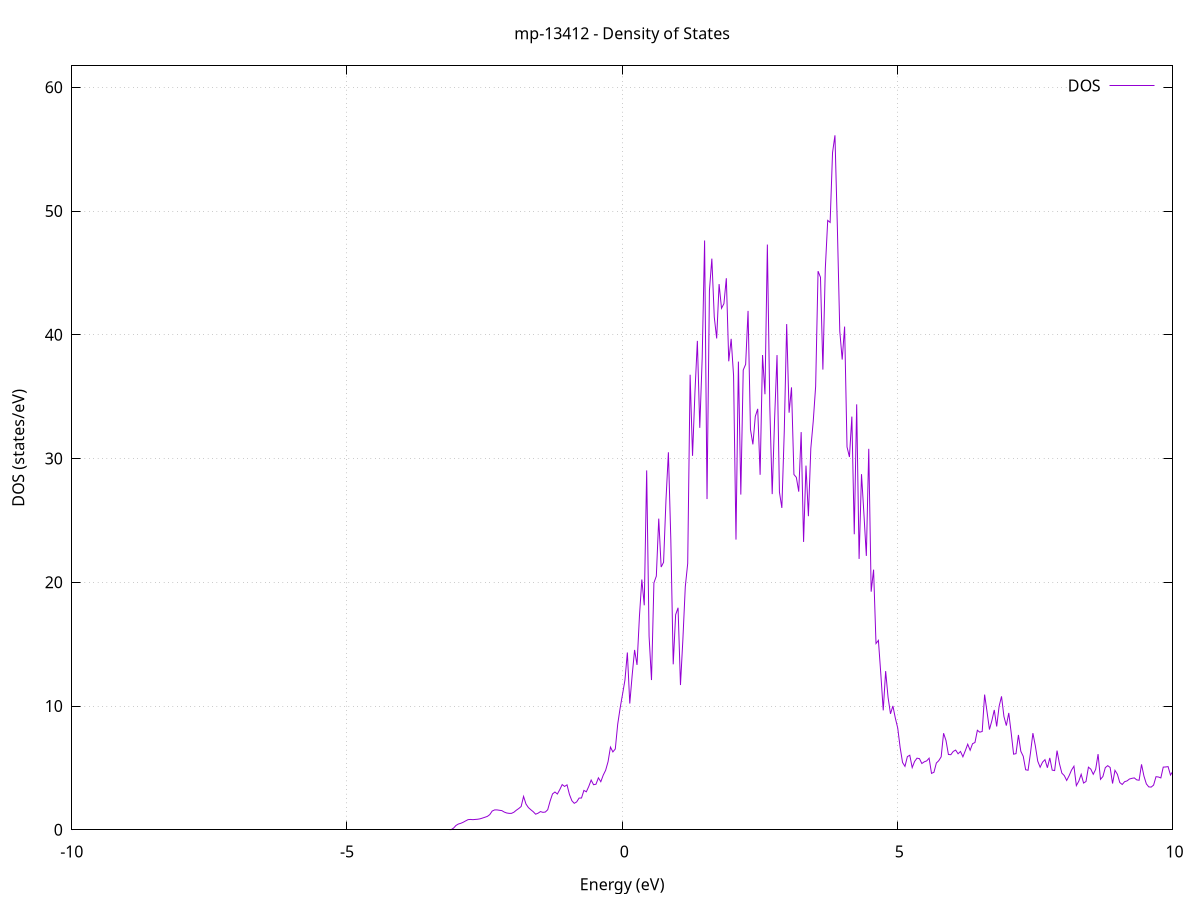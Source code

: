 set title 'mp-13412 - Density of States'
set xlabel 'Energy (eV)'
set ylabel 'DOS (states/eV)'
set grid
set xrange [-10:10]
set yrange [0:61.734]
set xzeroaxis lt -1
set terminal png size 800,600
set output 'mp-13412_dos_gnuplot.png'
plot '-' using 1:2 with lines title 'DOS'
-53.679000 0.000000
-53.635200 0.000000
-53.591300 0.000000
-53.547500 0.000000
-53.503600 0.000000
-53.459700 0.000000
-53.415900 0.000000
-53.372000 0.000000
-53.328200 0.000000
-53.284300 0.000000
-53.240400 0.000000
-53.196600 0.000000
-53.152700 0.000000
-53.108900 0.000000
-53.065000 0.000000
-53.021100 0.000000
-52.977300 0.000000
-52.933400 0.000000
-52.889500 0.000000
-52.845700 0.000000
-52.801800 0.000000
-52.758000 0.000000
-52.714100 0.000000
-52.670200 0.000000
-52.626400 0.000000
-52.582500 0.000000
-52.538700 0.000000
-52.494800 0.000000
-52.450900 0.000000
-52.407100 0.000000
-52.363200 0.000000
-52.319300 0.000000
-52.275500 0.000000
-52.231600 0.000000
-52.187800 0.000000
-52.143900 0.000000
-52.100000 0.000000
-52.056200 0.000000
-52.012300 0.000000
-51.968500 0.000000
-51.924600 0.000000
-51.880700 0.000000
-51.836900 0.000000
-51.793000 0.000000
-51.749200 0.000000
-51.705300 0.000000
-51.661400 0.000000
-51.617600 0.000000
-51.573700 0.000000
-51.529800 0.000000
-51.486000 0.000000
-51.442100 0.000000
-51.398300 0.000000
-51.354400 0.000000
-51.310500 0.000000
-51.266700 0.000000
-51.222800 0.000000
-51.179000 0.000000
-51.135100 0.000000
-51.091200 0.000000
-51.047400 0.000000
-51.003500 0.000000
-50.959700 0.000000
-50.915800 0.000000
-50.871900 0.000000
-50.828100 0.000000
-50.784200 0.000000
-50.740300 0.000000
-50.696500 0.000000
-50.652600 0.000000
-50.608800 0.000000
-50.564900 0.000000
-50.521000 0.000000
-50.477200 0.000000
-50.433300 0.000000
-50.389500 0.000000
-50.345600 0.000000
-50.301700 0.000000
-50.257900 0.000000
-50.214000 0.000000
-50.170200 0.000000
-50.126300 0.000000
-50.082400 0.000000
-50.038600 0.000000
-49.994700 0.000000
-49.950800 0.000000
-49.907000 0.000000
-49.863100 0.000000
-49.819300 0.000000
-49.775400 0.000000
-49.731500 0.000000
-49.687700 360.256700
-49.643800 38.669300
-49.600000 227.943800
-49.556100 0.000000
-49.512200 233.748100
-49.468400 255.954800
-49.424500 171.116700
-49.380600 59.095000
-49.336800 174.532400
-49.292900 63.234900
-49.249100 149.108700
-49.205200 105.898900
-49.161300 186.510000
-49.117500 36.918000
-49.073600 33.965200
-49.029800 128.717700
-48.985900 68.500900
-48.942000 0.000000
-48.898200 0.000000
-48.854300 0.000000
-48.810500 0.000000
-48.766600 0.000000
-48.722700 0.000000
-48.678900 0.000000
-48.635000 0.000000
-48.591100 0.000000
-48.547300 0.000000
-48.503400 0.000000
-48.459600 0.000000
-48.415700 0.000000
-48.371800 0.000000
-48.328000 0.000000
-48.284100 0.000000
-48.240300 0.000000
-48.196400 0.000000
-48.152500 0.000000
-48.108700 0.000000
-48.064800 0.000000
-48.021000 0.000000
-47.977100 0.000000
-47.933200 0.000000
-47.889400 0.000000
-47.845500 0.000000
-47.801600 0.000000
-47.757800 0.000000
-47.713900 0.000000
-47.670100 0.000000
-47.626200 0.000000
-47.582300 0.000000
-47.538500 0.000000
-47.494600 0.000000
-47.450800 0.000000
-47.406900 0.000000
-47.363000 0.000000
-47.319200 0.000000
-47.275300 0.000000
-47.231500 0.000000
-47.187600 0.000000
-47.143700 0.000000
-47.099900 0.000000
-47.056000 0.000000
-47.012100 0.000000
-46.968300 0.000000
-46.924400 0.000000
-46.880600 0.000000
-46.836700 0.000000
-46.792800 0.000000
-46.749000 0.000000
-46.705100 0.000000
-46.661300 0.000000
-46.617400 0.000000
-46.573500 0.000000
-46.529700 0.000000
-46.485800 0.000000
-46.441900 0.000000
-46.398100 0.000000
-46.354200 0.000000
-46.310400 0.000000
-46.266500 0.000000
-46.222600 0.000000
-46.178800 0.000000
-46.134900 0.000000
-46.091100 0.000000
-46.047200 0.000000
-46.003300 0.000000
-45.959500 0.000000
-45.915600 0.000000
-45.871800 0.000000
-45.827900 0.000000
-45.784000 0.000000
-45.740200 0.000000
-45.696300 0.000000
-45.652400 0.000000
-45.608600 0.000000
-45.564700 0.000000
-45.520900 0.000000
-45.477000 0.000000
-45.433100 0.000000
-45.389300 0.000000
-45.345400 0.000000
-45.301600 0.000000
-45.257700 0.000000
-45.213800 0.000000
-45.170000 0.000000
-45.126100 0.000000
-45.082300 0.000000
-45.038400 0.000000
-44.994500 0.000000
-44.950700 0.000000
-44.906800 0.000000
-44.862900 0.000000
-44.819100 0.000000
-44.775200 0.000000
-44.731400 0.000000
-44.687500 0.000000
-44.643600 0.000000
-44.599800 0.000000
-44.555900 0.000000
-44.512100 0.000000
-44.468200 0.000000
-44.424300 0.000000
-44.380500 0.000000
-44.336600 0.000000
-44.292800 0.000000
-44.248900 0.000000
-44.205000 0.000000
-44.161200 0.000000
-44.117300 0.000000
-44.073400 0.000000
-44.029600 0.000000
-43.985700 0.000000
-43.941900 0.000000
-43.898000 0.000000
-43.854100 0.000000
-43.810300 0.000000
-43.766400 0.000000
-43.722600 0.000000
-43.678700 0.000000
-43.634800 0.000000
-43.591000 0.000000
-43.547100 0.000000
-43.503200 0.000000
-43.459400 0.000000
-43.415500 0.000000
-43.371700 0.000000
-43.327800 0.000000
-43.283900 0.000000
-43.240100 0.000000
-43.196200 0.000000
-43.152400 0.000000
-43.108500 0.000000
-43.064600 0.000000
-43.020800 0.000000
-42.976900 0.000000
-42.933100 0.000000
-42.889200 0.000000
-42.845300 0.000000
-42.801500 0.000000
-42.757600 0.000000
-42.713700 0.000000
-42.669900 0.000000
-42.626000 0.000000
-42.582200 0.000000
-42.538300 0.000000
-42.494400 0.000000
-42.450600 0.000000
-42.406700 0.000000
-42.362900 0.000000
-42.319000 0.000000
-42.275100 0.000000
-42.231300 0.000000
-42.187400 0.000000
-42.143600 0.000000
-42.099700 0.000000
-42.055800 0.000000
-42.012000 0.000000
-41.968100 0.000000
-41.924200 0.000000
-41.880400 0.000000
-41.836500 0.000000
-41.792700 0.000000
-41.748800 0.000000
-41.704900 0.000000
-41.661100 0.000000
-41.617200 0.000000
-41.573400 0.000000
-41.529500 0.000000
-41.485600 0.000000
-41.441800 0.000000
-41.397900 0.000000
-41.354100 0.000000
-41.310200 0.000000
-41.266300 0.000000
-41.222500 0.000000
-41.178600 0.000000
-41.134700 0.000000
-41.090900 0.000000
-41.047000 0.000000
-41.003200 0.000000
-40.959300 0.000000
-40.915400 0.000000
-40.871600 0.000000
-40.827700 0.000000
-40.783900 0.000000
-40.740000 0.000000
-40.696100 0.000000
-40.652300 0.000000
-40.608400 0.000000
-40.564500 0.000000
-40.520700 0.000000
-40.476800 0.000000
-40.433000 0.000000
-40.389100 0.000000
-40.345200 0.000000
-40.301400 0.000000
-40.257500 0.000000
-40.213700 0.000000
-40.169800 0.000000
-40.125900 0.000000
-40.082100 0.000000
-40.038200 0.000000
-39.994400 0.000000
-39.950500 0.000000
-39.906600 0.000000
-39.862800 0.000000
-39.818900 0.000000
-39.775000 0.000000
-39.731200 0.000000
-39.687300 0.000000
-39.643500 0.000000
-39.599600 0.000000
-39.555700 0.000000
-39.511900 0.000000
-39.468000 0.000000
-39.424200 0.000000
-39.380300 0.000000
-39.336400 0.000000
-39.292600 0.000000
-39.248700 0.000000
-39.204900 0.000000
-39.161000 0.000000
-39.117100 0.000000
-39.073300 0.000000
-39.029400 0.000000
-38.985500 0.000000
-38.941700 0.000000
-38.897800 0.000000
-38.854000 0.000000
-38.810100 0.000000
-38.766200 0.000000
-38.722400 0.000000
-38.678500 0.000000
-38.634700 0.000000
-38.590800 0.000000
-38.546900 0.000000
-38.503100 0.000000
-38.459200 0.000000
-38.415400 0.000000
-38.371500 0.000000
-38.327600 0.000000
-38.283800 0.000000
-38.239900 0.000000
-38.196000 0.000000
-38.152200 0.000000
-38.108300 0.000000
-38.064500 0.000000
-38.020600 0.000000
-37.976700 0.000000
-37.932900 0.000000
-37.889000 0.000000
-37.845200 0.000000
-37.801300 0.000000
-37.757400 0.000000
-37.713600 0.000000
-37.669700 0.000000
-37.625800 0.000000
-37.582000 0.000000
-37.538100 0.000000
-37.494300 0.000000
-37.450400 0.000000
-37.406500 0.000000
-37.362700 0.000000
-37.318800 0.000000
-37.275000 0.000000
-37.231100 0.000000
-37.187200 0.000000
-37.143400 0.000000
-37.099500 0.000000
-37.055700 0.000000
-37.011800 0.000000
-36.967900 0.000000
-36.924100 0.000000
-36.880200 0.000000
-36.836300 0.000000
-36.792500 0.000000
-36.748600 0.000000
-36.704800 0.000000
-36.660900 0.000000
-36.617000 0.000000
-36.573200 0.000000
-36.529300 0.000000
-36.485500 0.000000
-36.441600 0.000000
-36.397700 0.000000
-36.353900 0.000000
-36.310000 0.000000
-36.266200 0.000000
-36.222300 0.000000
-36.178400 0.000000
-36.134600 0.000000
-36.090700 0.000000
-36.046800 0.000000
-36.003000 0.000000
-35.959100 0.000000
-35.915300 0.000000
-35.871400 0.000000
-35.827500 0.000000
-35.783700 0.000000
-35.739800 0.000000
-35.696000 0.000000
-35.652100 0.000000
-35.608200 0.000000
-35.564400 0.000000
-35.520500 0.000000
-35.476700 0.000000
-35.432800 0.000000
-35.388900 0.000000
-35.345100 0.000000
-35.301200 0.000000
-35.257300 0.000000
-35.213500 0.000000
-35.169600 0.000000
-35.125800 0.000000
-35.081900 0.000000
-35.038000 0.000000
-34.994200 0.000000
-34.950300 0.000000
-34.906500 0.000000
-34.862600 0.000000
-34.818700 0.000000
-34.774900 0.000000
-34.731000 0.000000
-34.687100 0.000000
-34.643300 0.000000
-34.599400 0.000000
-34.555600 0.000000
-34.511700 0.000000
-34.467800 0.000000
-34.424000 0.000000
-34.380100 0.000000
-34.336300 0.000000
-34.292400 0.000000
-34.248500 0.000000
-34.204700 0.000000
-34.160800 0.000000
-34.117000 0.000000
-34.073100 0.000000
-34.029200 0.000000
-33.985400 0.000000
-33.941500 0.000000
-33.897600 0.000000
-33.853800 0.000000
-33.809900 0.000000
-33.766100 0.000000
-33.722200 0.000000
-33.678300 0.000000
-33.634500 0.000000
-33.590600 0.000000
-33.546800 0.000000
-33.502900 0.000000
-33.459000 0.000000
-33.415200 0.000000
-33.371300 0.000000
-33.327500 0.000000
-33.283600 0.000000
-33.239700 0.000000
-33.195900 0.000000
-33.152000 0.000000
-33.108100 0.000000
-33.064300 0.000000
-33.020400 0.000000
-32.976600 0.000000
-32.932700 0.000000
-32.888800 0.000000
-32.845000 0.000000
-32.801100 0.000000
-32.757300 0.000000
-32.713400 0.000000
-32.669500 0.000000
-32.625700 0.000000
-32.581800 0.000000
-32.538000 0.000000
-32.494100 0.000000
-32.450200 0.000000
-32.406400 0.000000
-32.362500 0.000000
-32.318600 0.000000
-32.274800 0.000000
-32.230900 0.000000
-32.187100 0.000000
-32.143200 0.000000
-32.099300 0.000000
-32.055500 0.000000
-32.011600 0.000000
-31.967800 0.000000
-31.923900 0.000000
-31.880000 0.000000
-31.836200 0.000000
-31.792300 0.000000
-31.748400 0.000000
-31.704600 0.000000
-31.660700 0.000000
-31.616900 0.000000
-31.573000 0.000000
-31.529100 0.000000
-31.485300 0.000000
-31.441400 0.000000
-31.397600 0.000000
-31.353700 0.000000
-31.309800 0.000000
-31.266000 0.000000
-31.222100 0.000000
-31.178300 0.000000
-31.134400 0.000000
-31.090500 0.000000
-31.046700 0.000000
-31.002800 0.000000
-30.958900 0.000000
-30.915100 0.000000
-30.871200 0.000000
-30.827400 0.000000
-30.783500 0.000000
-30.739600 0.000000
-30.695800 0.000000
-30.651900 0.000000
-30.608100 0.000000
-30.564200 0.000000
-30.520300 0.000000
-30.476500 0.000000
-30.432600 0.000000
-30.388800 0.000000
-30.344900 0.000000
-30.301000 0.000000
-30.257200 0.000000
-30.213300 0.000000
-30.169400 0.000000
-30.125600 0.000000
-30.081700 0.000000
-30.037900 0.000000
-29.994000 0.000000
-29.950100 0.000000
-29.906300 0.000000
-29.862400 0.000000
-29.818600 0.000000
-29.774700 0.000000
-29.730800 0.000000
-29.687000 0.000000
-29.643100 0.000000
-29.599200 0.000000
-29.555400 0.000000
-29.511500 0.000000
-29.467700 0.000000
-29.423800 0.000000
-29.379900 0.000000
-29.336100 0.000000
-29.292200 0.000000
-29.248400 0.000000
-29.204500 0.000000
-29.160600 0.000000
-29.116800 0.000000
-29.072900 0.000000
-29.029100 0.000000
-28.985200 0.000000
-28.941300 0.000000
-28.897500 0.000000
-28.853600 0.000000
-28.809700 0.000000
-28.765900 0.000000
-28.722000 0.000000
-28.678200 0.000000
-28.634300 0.000000
-28.590400 0.000000
-28.546600 0.000000
-28.502700 0.000000
-28.458900 0.000000
-28.415000 0.000000
-28.371100 0.000000
-28.327300 0.000000
-28.283400 0.000000
-28.239600 0.000000
-28.195700 0.000000
-28.151800 0.000000
-28.108000 0.000000
-28.064100 0.000000
-28.020200 0.000000
-27.976400 0.000000
-27.932500 0.000000
-27.888700 0.000000
-27.844800 0.000000
-27.800900 0.000000
-27.757100 0.000000
-27.713200 0.000000
-27.669400 0.000000
-27.625500 0.000000
-27.581600 0.000000
-27.537800 0.000000
-27.493900 0.000000
-27.450100 0.000000
-27.406200 0.000000
-27.362300 0.000000
-27.318500 0.000000
-27.274600 0.000000
-27.230700 0.000000
-27.186900 0.000000
-27.143000 0.000000
-27.099200 0.000000
-27.055300 0.000000
-27.011400 0.000000
-26.967600 0.000000
-26.923700 0.000000
-26.879900 0.000000
-26.836000 0.000000
-26.792100 0.000000
-26.748300 0.000000
-26.704400 0.000000
-26.660500 0.000000
-26.616700 0.000000
-26.572800 0.000000
-26.529000 0.000000
-26.485100 0.000000
-26.441200 0.000000
-26.397400 0.000000
-26.353500 0.000000
-26.309700 0.000000
-26.265800 0.000000
-26.221900 0.000000
-26.178100 0.000000
-26.134200 0.000000
-26.090400 0.000000
-26.046500 0.000000
-26.002600 0.000000
-25.958800 0.000000
-25.914900 0.000000
-25.871000 0.000000
-25.827200 0.000000
-25.783300 0.000000
-25.739500 0.000000
-25.695600 0.000000
-25.651700 0.000000
-25.607900 0.000000
-25.564000 0.000000
-25.520200 0.000000
-25.476300 0.000000
-25.432400 0.000000
-25.388600 0.000000
-25.344700 0.000000
-25.300900 0.000000
-25.257000 0.000000
-25.213100 0.000000
-25.169300 0.000000
-25.125400 0.000000
-25.081500 0.000000
-25.037700 0.000000
-24.993800 0.000000
-24.950000 0.000000
-24.906100 0.000000
-24.862200 0.000000
-24.818400 0.000000
-24.774500 0.000000
-24.730700 0.000000
-24.686800 0.000000
-24.642900 0.000000
-24.599100 0.000000
-24.555200 0.000000
-24.511400 0.000000
-24.467500 0.000000
-24.423600 0.000000
-24.379800 0.000000
-24.335900 0.000000
-24.292000 0.000000
-24.248200 0.000000
-24.204300 0.000000
-24.160500 0.000000
-24.116600 0.000000
-24.072700 0.000000
-24.028900 0.000000
-23.985000 0.000000
-23.941200 0.000000
-23.897300 0.000000
-23.853400 0.000000
-23.809600 0.000000
-23.765700 0.000000
-23.721800 0.000000
-23.678000 0.000000
-23.634100 0.000000
-23.590300 0.000000
-23.546400 0.000000
-23.502500 0.000000
-23.458700 0.000000
-23.414800 0.000000
-23.371000 0.000000
-23.327100 0.000000
-23.283200 0.000000
-23.239400 0.000000
-23.195500 0.000000
-23.151700 0.000000
-23.107800 0.000000
-23.063900 0.000000
-23.020100 0.000000
-22.976200 0.000000
-22.932300 0.000000
-22.888500 0.000000
-22.844600 0.000000
-22.800800 0.000000
-22.756900 0.000000
-22.713000 0.000000
-22.669200 0.000000
-22.625300 0.000000
-22.581500 0.000000
-22.537600 0.000000
-22.493700 0.000000
-22.449900 0.000000
-22.406000 0.000000
-22.362200 0.000000
-22.318300 0.000000
-22.274400 0.000000
-22.230600 0.000000
-22.186700 0.000000
-22.142800 0.000000
-22.099000 0.000000
-22.055100 0.000000
-22.011300 0.000000
-21.967400 0.000000
-21.923500 0.000000
-21.879700 0.000000
-21.835800 0.000000
-21.792000 0.000000
-21.748100 0.000000
-21.704200 0.000000
-21.660400 0.000000
-21.616500 0.000000
-21.572700 0.000000
-21.528800 0.000000
-21.484900 0.000000
-21.441100 0.000000
-21.397200 0.000000
-21.353300 0.000000
-21.309500 0.000000
-21.265600 0.000000
-21.221800 0.000000
-21.177900 0.000000
-21.134000 0.000000
-21.090200 0.000000
-21.046300 0.000000
-21.002500 0.000000
-20.958600 0.000000
-20.914700 0.000000
-20.870900 0.000000
-20.827000 0.000000
-20.783100 0.000000
-20.739300 0.000000
-20.695400 0.000000
-20.651600 0.000000
-20.607700 0.000000
-20.563800 0.000000
-20.520000 0.000000
-20.476100 0.000000
-20.432300 0.000000
-20.388400 0.000000
-20.344500 0.000000
-20.300700 0.000000
-20.256800 0.000000
-20.213000 0.000000
-20.169100 0.000000
-20.125200 0.000000
-20.081400 0.000000
-20.037500 0.000000
-19.993600 0.000000
-19.949800 0.000000
-19.905900 0.000000
-19.862100 0.000000
-19.818200 0.000000
-19.774300 0.000000
-19.730500 0.000000
-19.686600 0.000000
-19.642800 0.000000
-19.598900 0.000000
-19.555000 0.000000
-19.511200 0.000000
-19.467300 0.000000
-19.423500 0.000000
-19.379600 0.000000
-19.335700 0.000000
-19.291900 0.000000
-19.248000 0.000000
-19.204100 0.000000
-19.160300 0.000000
-19.116400 0.000000
-19.072600 0.000000
-19.028700 0.000000
-18.984800 0.000000
-18.941000 0.000000
-18.897100 0.000000
-18.853300 0.000000
-18.809400 0.000000
-18.765500 0.000000
-18.721700 0.000000
-18.677800 0.000000
-18.634000 0.000000
-18.590100 0.000000
-18.546200 0.000000
-18.502400 0.000000
-18.458500 0.000000
-18.414600 0.000000
-18.370800 0.000000
-18.326900 0.000000
-18.283100 0.000000
-18.239200 0.000000
-18.195300 0.000000
-18.151500 0.000000
-18.107600 0.000000
-18.063800 0.000000
-18.019900 0.000000
-17.976000 0.000000
-17.932200 0.000000
-17.888300 0.000000
-17.844400 0.000000
-17.800600 0.000000
-17.756700 0.000000
-17.712900 0.000000
-17.669000 0.000000
-17.625100 0.000000
-17.581300 0.000000
-17.537400 0.000000
-17.493600 0.000000
-17.449700 0.000000
-17.405800 0.000000
-17.362000 0.000000
-17.318100 0.000000
-17.274300 0.000000
-17.230400 0.000000
-17.186500 0.000000
-17.142700 0.000000
-17.098800 0.000000
-17.054900 0.000000
-17.011100 0.000000
-16.967200 0.000000
-16.923400 0.000000
-16.879500 0.000000
-16.835600 0.000000
-16.791800 0.000000
-16.747900 0.000000
-16.704100 0.000000
-16.660200 0.000000
-16.616300 0.000000
-16.572500 0.000000
-16.528600 0.000000
-16.484800 0.000000
-16.440900 0.000000
-16.397000 0.000000
-16.353200 0.000000
-16.309300 0.000000
-16.265400 0.000000
-16.221600 0.000000
-16.177700 0.000000
-16.133900 0.000000
-16.090000 0.000000
-16.046100 0.000000
-16.002300 0.000000
-15.958400 0.000000
-15.914600 0.000000
-15.870700 0.000000
-15.826800 0.000000
-15.783000 0.000000
-15.739100 0.000000
-15.695300 0.000000
-15.651400 0.000000
-15.607500 0.000000
-15.563700 0.000000
-15.519800 0.000000
-15.475900 0.000000
-15.432100 0.000000
-15.388200 0.000000
-15.344400 0.000000
-15.300500 0.000000
-15.256600 0.000000
-15.212800 0.000000
-15.168900 0.000000
-15.125100 0.000000
-15.081200 0.000000
-15.037300 0.000000
-14.993500 0.000000
-14.949600 0.000000
-14.905700 0.000000
-14.861900 0.000000
-14.818000 0.000000
-14.774200 0.000000
-14.730300 0.000000
-14.686400 0.000000
-14.642600 0.000000
-14.598700 0.000000
-14.554900 0.000000
-14.511000 0.000000
-14.467100 0.000000
-14.423300 0.000000
-14.379400 0.000000
-14.335600 0.000000
-14.291700 0.000000
-14.247800 0.000000
-14.204000 0.000000
-14.160100 0.000000
-14.116200 0.000000
-14.072400 0.000000
-14.028500 0.000000
-13.984700 0.000000
-13.940800 0.000000
-13.896900 0.000000
-13.853100 0.000000
-13.809200 0.000000
-13.765400 0.000000
-13.721500 0.000000
-13.677600 0.000000
-13.633800 0.000000
-13.589900 0.000000
-13.546100 0.000000
-13.502200 0.000000
-13.458300 0.000000
-13.414500 0.000000
-13.370600 0.000000
-13.326700 0.000000
-13.282900 0.000000
-13.239000 0.000000
-13.195200 0.000000
-13.151300 0.000000
-13.107400 0.000000
-13.063600 0.000000
-13.019700 0.000000
-12.975900 0.000000
-12.932000 0.000000
-12.888100 0.000000
-12.844300 0.000000
-12.800400 0.000000
-12.756600 0.000000
-12.712700 0.000000
-12.668800 0.000000
-12.625000 0.000000
-12.581100 0.000000
-12.537200 0.000000
-12.493400 0.000000
-12.449500 0.000000
-12.405700 0.000000
-12.361800 0.000000
-12.317900 0.000000
-12.274100 0.000000
-12.230200 0.000000
-12.186400 0.000000
-12.142500 0.000000
-12.098600 0.000000
-12.054800 0.000000
-12.010900 0.000000
-11.967000 0.000000
-11.923200 0.000000
-11.879300 0.000000
-11.835500 0.000000
-11.791600 0.000000
-11.747700 0.000000
-11.703900 0.000000
-11.660000 0.000000
-11.616200 0.000000
-11.572300 0.000000
-11.528400 0.000000
-11.484600 0.000000
-11.440700 0.000000
-11.396900 0.000000
-11.353000 0.000000
-11.309100 0.000000
-11.265300 0.000000
-11.221400 0.000000
-11.177500 0.000000
-11.133700 0.000000
-11.089800 0.000000
-11.046000 0.000000
-11.002100 0.000000
-10.958200 0.000000
-10.914400 0.000000
-10.870500 0.000000
-10.826700 0.000000
-10.782800 0.000000
-10.738900 0.000000
-10.695100 0.000000
-10.651200 0.000000
-10.607400 0.000000
-10.563500 0.000000
-10.519600 0.000000
-10.475800 0.000000
-10.431900 0.000000
-10.388000 0.000000
-10.344200 0.000000
-10.300300 0.000000
-10.256500 0.000000
-10.212600 0.000000
-10.168700 0.000000
-10.124900 0.000000
-10.081000 0.000000
-10.037200 0.000000
-9.993300 0.000000
-9.949400 0.000000
-9.905600 0.000000
-9.861700 0.000000
-9.817900 0.000000
-9.774000 0.000000
-9.730100 0.000000
-9.686300 0.000000
-9.642400 0.000000
-9.598500 0.000000
-9.554700 0.000000
-9.510800 0.000000
-9.467000 0.000000
-9.423100 0.000000
-9.379200 0.000000
-9.335400 0.000000
-9.291500 0.000000
-9.247700 0.000000
-9.203800 0.000000
-9.159900 0.000000
-9.116100 0.000000
-9.072200 0.000000
-9.028300 0.000000
-8.984500 0.000000
-8.940600 0.000000
-8.896800 0.000000
-8.852900 0.000000
-8.809000 0.000000
-8.765200 0.000000
-8.721300 0.000000
-8.677500 0.000000
-8.633600 0.000000
-8.589700 0.000000
-8.545900 0.000000
-8.502000 0.000000
-8.458200 0.000000
-8.414300 0.000000
-8.370400 0.000000
-8.326600 0.000000
-8.282700 0.000000
-8.238800 0.000000
-8.195000 0.000000
-8.151100 0.000000
-8.107300 0.000000
-8.063400 0.000000
-8.019500 0.000000
-7.975700 0.000000
-7.931800 0.000000
-7.888000 0.000000
-7.844100 0.000000
-7.800200 0.000000
-7.756400 0.000000
-7.712500 0.000000
-7.668700 0.000000
-7.624800 0.000000
-7.580900 0.000000
-7.537100 0.000000
-7.493200 0.000000
-7.449300 0.000000
-7.405500 0.000000
-7.361600 0.000000
-7.317800 0.000000
-7.273900 0.000000
-7.230000 0.000000
-7.186200 0.000000
-7.142300 0.000000
-7.098500 0.000000
-7.054600 0.000000
-7.010700 0.000000
-6.966900 0.000000
-6.923000 0.000000
-6.879100 0.000000
-6.835300 0.000000
-6.791400 0.000000
-6.747600 0.000000
-6.703700 0.000000
-6.659800 0.000000
-6.616000 0.000000
-6.572100 0.000000
-6.528300 0.000000
-6.484400 0.000000
-6.440500 0.000000
-6.396700 0.000000
-6.352800 0.000000
-6.309000 0.000000
-6.265100 0.000000
-6.221200 0.000000
-6.177400 0.000000
-6.133500 0.000000
-6.089600 0.000000
-6.045800 0.000000
-6.001900 0.000000
-5.958100 0.000000
-5.914200 0.000000
-5.870300 0.000000
-5.826500 0.000000
-5.782600 0.000000
-5.738800 0.000000
-5.694900 0.000000
-5.651000 0.000000
-5.607200 0.000000
-5.563300 0.000000
-5.519500 0.000000
-5.475600 0.000000
-5.431700 0.000000
-5.387900 0.000000
-5.344000 0.000000
-5.300100 0.000000
-5.256300 0.000000
-5.212400 0.000000
-5.168600 0.000000
-5.124700 0.000000
-5.080800 0.000000
-5.037000 0.000000
-4.993100 0.000000
-4.949300 0.000000
-4.905400 0.000000
-4.861500 0.000000
-4.817700 0.000000
-4.773800 0.000000
-4.730000 0.000000
-4.686100 0.000000
-4.642200 0.000000
-4.598400 0.000000
-4.554500 0.000000
-4.510600 0.000000
-4.466800 0.000000
-4.422900 0.000000
-4.379100 0.000000
-4.335200 0.000000
-4.291300 0.000000
-4.247500 0.000000
-4.203600 0.000000
-4.159800 0.000000
-4.115900 0.000000
-4.072000 0.000000
-4.028200 0.000000
-3.984300 0.000000
-3.940400 0.000000
-3.896600 0.000000
-3.852700 0.000000
-3.808900 0.000000
-3.765000 0.000000
-3.721100 0.000000
-3.677300 0.000000
-3.633400 0.000000
-3.589600 0.000000
-3.545700 0.000000
-3.501800 0.000000
-3.458000 0.000000
-3.414100 0.000000
-3.370300 0.000000
-3.326400 0.000000
-3.282500 0.000000
-3.238700 0.000000
-3.194800 0.000000
-3.150900 0.000000
-3.107100 0.011500
-3.063200 0.135500
-3.019400 0.349000
-2.975500 0.466100
-2.931600 0.522800
-2.887800 0.608700
-2.843900 0.716800
-2.800100 0.818700
-2.756200 0.835400
-2.712300 0.817600
-2.668500 0.836200
-2.624600 0.852300
-2.580800 0.886300
-2.536900 0.948000
-2.493000 1.012800
-2.449200 1.080900
-2.405300 1.224600
-2.361400 1.514100
-2.317600 1.603800
-2.273700 1.605900
-2.229900 1.576000
-2.186000 1.548000
-2.142100 1.431500
-2.098300 1.357300
-2.054400 1.327400
-2.010600 1.326600
-1.966700 1.418700
-1.922800 1.580200
-1.879000 1.716600
-1.835100 1.880300
-1.791300 2.696800
-1.747400 2.080000
-1.703500 1.794200
-1.659700 1.620200
-1.615800 1.461700
-1.571900 1.258900
-1.528100 1.339100
-1.484200 1.470900
-1.440400 1.409700
-1.396500 1.431700
-1.352600 1.618900
-1.308800 2.319300
-1.264900 2.897800
-1.221100 3.051200
-1.177200 2.888200
-1.133300 3.246500
-1.089500 3.652100
-1.045600 3.503300
-1.001700 3.630200
-0.957900 2.860900
-0.914000 2.352100
-0.870200 2.138300
-0.826300 2.253000
-0.782400 2.561500
-0.738600 2.568400
-0.694700 3.180800
-0.650900 3.068900
-0.607000 3.495600
-0.563100 4.016000
-0.519300 3.640300
-0.475400 3.681500
-0.431600 4.198300
-0.387700 3.885400
-0.343800 4.413000
-0.300000 4.808000
-0.256100 5.500900
-0.212200 6.682200
-0.168400 6.292000
-0.124500 6.528900
-0.080700 8.528700
-0.036800 9.829200
0.007100 10.948800
0.050900 12.098400
0.094800 14.325600
0.138600 10.201900
0.182500 12.501700
0.226400 14.535000
0.270200 13.323900
0.314100 17.239700
0.357900 20.226900
0.401800 18.138800
0.445700 29.041200
0.489500 15.644500
0.533400 12.099800
0.577300 19.953900
0.621100 20.498700
0.665000 25.147300
0.708800 21.232900
0.752700 21.614000
0.796600 26.666700
0.840400 30.508100
0.884300 23.469600
0.928100 13.370500
0.972000 17.382200
1.015900 17.941400
1.059700 11.698200
1.103600 15.379500
1.147400 19.637800
1.191300 21.526500
1.235200 36.773400
1.279000 30.217300
1.322900 35.359100
1.366800 39.511600
1.410600 32.483800
1.454500 38.131500
1.498300 47.624600
1.542200 26.728800
1.586100 43.588900
1.629900 46.157500
1.673800 41.441500
1.717600 39.705800
1.761500 44.100200
1.805400 42.142500
1.849200 42.515600
1.893100 44.573500
1.937000 37.858800
1.980800 39.673900
2.024700 36.700200
2.068500 23.448500
2.112400 37.836300
2.156300 27.086800
2.200100 37.153300
2.244000 37.613500
2.287800 41.931800
2.331700 32.355600
2.375600 31.145900
2.419400 33.403000
2.463300 34.016400
2.507100 28.685900
2.551000 38.366300
2.594900 35.197700
2.638700 47.293800
2.682600 34.264600
2.726500 27.124100
2.770300 33.214500
2.814200 38.363900
2.858000 27.288500
2.901900 26.010400
2.945800 32.192000
2.989600 40.869300
3.033500 33.704500
3.077300 35.753900
3.121200 28.713000
3.165100 28.477800
3.208900 27.324900
3.252800 32.137700
3.296600 23.260500
3.340500 29.430100
3.384400 25.344800
3.428200 30.820900
3.472100 33.004400
3.516000 35.836200
3.559800 45.144400
3.603700 44.649700
3.647500 37.189800
3.691400 45.343300
3.735300 49.245900
3.779100 49.083100
3.823000 54.722200
3.866800 56.121700
3.910700 48.648500
3.954600 40.292900
3.998400 37.997700
4.042300 40.664900
4.086100 30.937800
4.130000 30.126200
4.173900 33.391000
4.217700 23.880000
4.261600 34.381500
4.305500 21.887400
4.349300 28.740600
4.393200 25.518100
4.437000 22.130500
4.480900 30.785500
4.524800 19.242000
4.568600 21.021500
4.612500 15.050600
4.656300 15.305600
4.700200 12.582800
4.744100 9.651600
4.787900 12.824500
4.831800 10.706200
4.875700 9.368200
4.919500 10.008700
4.963400 9.031900
5.007200 8.226200
5.051100 6.657500
5.095000 5.439200
5.138800 5.123200
5.182700 5.912800
5.226500 6.023900
5.270400 5.026400
5.314300 5.525300
5.358100 5.788100
5.402000 5.747200
5.445800 5.354800
5.489700 5.491500
5.533600 5.567600
5.577400 5.787000
5.621300 4.557500
5.665200 4.644400
5.709000 5.392200
5.752900 5.585500
5.796700 5.894000
5.840600 7.802100
5.884500 7.212200
5.928300 6.085700
5.972200 6.066800
6.016000 6.330100
6.059900 6.439900
6.103800 6.140800
6.147600 6.328500
6.191500 5.898100
6.235300 6.389300
6.279200 6.916100
6.323100 6.425600
6.366900 6.954500
6.410800 7.054400
6.454700 8.041200
6.498500 7.886300
6.542400 7.945400
6.586200 10.924900
6.630100 9.534500
6.674000 8.100000
6.717800 8.813200
6.761700 9.682100
6.805500 8.350300
6.849400 9.974600
6.893300 10.781300
6.937100 9.156200
6.981000 8.419700
7.024800 9.440800
7.068700 7.845900
7.112600 6.109900
7.156400 6.152900
7.200300 7.662700
7.244200 6.341100
7.288000 5.940300
7.331900 4.849400
7.375700 4.809400
7.419600 6.210500
7.463500 7.807900
7.507300 6.794400
7.551200 5.547100
7.595000 5.053100
7.638900 5.464600
7.682800 5.665900
7.726600 5.013100
7.770500 5.806900
7.814400 4.821300
7.858200 4.784400
7.902100 6.397000
7.945900 5.344900
7.989800 4.578200
8.033700 4.378300
8.077500 3.986600
8.121400 4.366900
8.165200 4.822900
8.209100 5.136400
8.253000 3.568400
8.296800 3.921000
8.340700 4.481900
8.384500 3.775300
8.428400 3.903300
8.472300 5.060100
8.516100 4.898300
8.560000 4.483500
8.603900 4.879800
8.647700 6.115500
8.691600 4.074900
8.735400 4.305500
8.779300 5.023300
8.823200 5.181400
8.867000 5.034700
8.910900 3.736800
8.954700 4.801600
8.998600 4.486300
9.042500 3.815200
9.086300 3.660500
9.130200 3.887100
9.174000 3.949400
9.217900 4.102300
9.261800 4.157000
9.305600 4.192600
9.349500 4.033500
9.393400 4.002400
9.437200 5.286300
9.481100 4.342800
9.524900 3.707400
9.568800 3.466300
9.612700 3.449700
9.656500 3.609600
9.700400 4.289700
9.744200 4.266200
9.788100 4.190300
9.832000 5.065000
9.875800 5.076100
9.919700 5.103800
9.963500 4.424200
10.007400 4.730000
10.051300 4.635500
10.095100 4.093800
10.139000 3.968200
10.182900 3.689100
10.226700 3.347900
10.270600 3.117700
10.314400 3.038600
10.358300 2.601000
10.402200 2.588500
10.446000 2.415500
10.489900 1.964900
10.533700 1.793600
10.577600 1.957100
10.621500 2.720100
10.665300 2.893900
10.709200 3.263000
10.753100 3.713300
10.796900 3.064200
10.840800 2.637400
10.884600 2.960200
10.928500 3.262200
10.972400 3.063900
11.016200 2.976400
11.060100 3.077600
11.103900 3.145900
11.147800 3.219500
11.191700 2.599200
11.235500 2.221500
11.279400 1.989600
11.323200 1.905800
11.367100 2.264500
11.411000 3.022000
11.454800 3.811300
11.498700 4.518500
11.542600 3.634900
11.586400 2.696000
11.630300 1.993400
11.674100 1.565500
11.718000 1.345100
11.761900 1.676300
11.805700 2.890500
11.849600 2.014200
11.893400 2.875300
11.937300 5.110600
11.981200 10.713400
12.025000 6.877500
12.068900 3.882500
12.112700 7.744000
12.156600 6.755500
12.200500 7.261500
12.244300 9.079100
12.288200 7.973500
12.332100 5.934400
12.375900 5.468400
12.419800 6.598100
12.463600 6.729000
12.507500 5.248500
12.551400 5.850500
12.595200 4.436600
12.639100 5.606000
12.682900 6.273700
12.726800 5.663700
12.770700 5.789600
12.814500 6.852900
12.858400 7.500600
12.902200 7.942200
12.946100 7.411200
12.990000 7.925200
13.033800 6.395700
13.077700 5.662300
13.121600 7.030700
13.165400 7.270700
13.209300 7.917400
13.253100 6.634200
13.297000 6.793800
13.340900 8.405500
13.384700 7.524500
13.428600 7.514500
13.472400 9.484700
13.516300 8.918200
13.560200 8.455300
13.604000 6.784800
13.647900 6.485200
13.691800 6.398000
13.735600 5.920000
13.779500 6.496600
13.823300 7.419300
13.867200 7.734400
13.911100 7.347400
13.954900 7.638800
13.998800 6.962300
14.042600 6.875000
14.086500 6.776100
14.130400 6.367100
14.174200 5.767500
14.218100 5.800600
14.261900 5.883700
14.305800 6.073000
14.349700 5.966100
14.393500 6.411800
14.437400 6.693100
14.481300 5.586500
14.525100 5.685500
14.569000 6.209500
14.612800 6.210000
14.656700 5.835800
14.700600 6.243100
14.744400 6.124200
14.788300 6.451300
14.832100 6.084000
14.876000 6.399300
14.919900 6.547300
14.963700 5.823400
15.007600 5.580800
15.051400 5.573500
15.095300 5.673000
15.139200 5.810500
15.183000 6.278800
15.226900 6.940300
15.270800 7.084900
15.314600 7.951000
15.358500 7.638600
15.402300 7.640300
15.446200 7.118300
15.490100 6.814500
15.533900 7.112400
15.577800 7.330500
15.621600 6.939400
15.665500 6.439200
15.709400 6.618200
15.753200 6.649500
15.797100 6.493000
15.841000 7.335400
15.884800 6.799700
15.928700 6.915800
15.972500 6.712500
16.016400 6.135100
16.060300 6.182600
16.104100 6.634500
16.148000 7.176800
16.191800 7.076900
16.235700 6.866300
16.279600 6.467700
16.323400 6.419800
16.367300 6.450400
16.411100 5.928100
16.455000 5.451700
16.498900 5.865000
16.542700 6.915500
16.586600 8.129200
16.630500 6.402300
16.674300 6.657300
16.718200 7.421100
16.762000 7.638300
16.805900 6.245400
16.849800 7.395900
16.893600 6.917300
16.937500 6.200100
16.981300 6.010200
17.025200 6.268100
17.069100 6.309100
17.112900 6.684000
17.156800 6.497000
17.200600 6.930500
17.244500 6.678300
17.288400 7.296900
17.332200 6.798500
17.376100 6.400600
17.420000 6.397200
17.463800 7.326200
17.507700 6.842500
17.551500 6.345100
17.595400 6.937900
17.639300 7.607000
17.683100 6.655500
17.727000 6.528700
17.770800 7.301800
17.814700 7.131100
17.858600 6.917600
17.902400 7.765800
17.946300 6.904700
17.990100 6.078800
18.034000 6.694900
18.077900 7.124200
18.121700 6.917700
18.165600 6.814500
18.209500 8.065900
18.253300 7.416900
18.297200 6.363300
18.341000 6.511300
18.384900 6.974500
18.428800 7.035400
18.472600 6.887100
18.516500 7.457100
18.560300 6.114400
18.604200 6.756500
18.648100 7.429800
18.691900 5.758300
18.735800 5.361400
18.779700 6.571000
18.823500 7.988200
18.867400 6.937700
18.911200 6.116700
18.955100 6.921400
18.999000 7.252000
19.042800 6.585800
19.086700 6.813100
19.130500 8.046400
19.174400 7.914400
19.218300 7.503800
19.262100 7.275300
19.306000 6.656900
19.349800 6.906200
19.393700 6.184000
19.437600 6.484700
19.481400 6.575000
19.525300 7.299400
19.569200 6.906900
19.613000 7.125200
19.656900 7.679500
19.700700 6.307900
19.744600 6.401000
19.788500 6.589400
19.832300 7.563500
19.876200 7.417800
19.920000 7.236100
19.963900 7.236500
20.007800 7.398100
20.051600 7.775200
20.095500 8.024200
20.139300 8.126600
20.183200 8.002600
20.227100 7.585700
20.270900 7.878000
20.314800 7.994200
20.358700 7.790400
20.402500 7.374000
20.446400 7.743000
20.490200 7.331800
20.534100 7.130600
20.578000 6.559800
20.621800 7.405200
20.665700 7.755800
20.709500 6.772000
20.753400 6.296500
20.797300 7.001100
20.841100 7.550100
20.885000 7.959600
20.928800 7.528700
20.972700 6.715600
21.016600 6.599300
21.060400 7.403900
21.104300 7.138300
21.148200 7.198200
21.192000 6.867900
21.235900 8.298900
21.279700 8.410300
21.323600 8.377000
21.367500 8.173000
21.411300 8.072100
21.455200 8.805200
21.499000 8.671000
21.542900 7.680300
21.586800 7.795700
21.630600 8.403300
21.674500 8.514900
21.718400 8.953100
21.762200 8.901100
21.806100 9.733200
21.849900 8.972800
21.893800 8.144000
21.937700 8.043000
21.981500 7.393300
22.025400 7.474600
22.069200 7.645200
22.113100 6.688200
22.157000 6.626900
22.200800 7.779200
22.244700 7.598500
22.288500 9.196900
22.332400 7.950800
22.376300 7.423500
22.420100 7.219200
22.464000 7.040400
22.507900 6.694600
22.551700 7.201100
22.595600 7.719900
22.639400 7.497700
22.683300 7.497400
22.727200 9.109400
22.771000 7.936600
22.814900 7.868900
22.858700 7.041600
22.902600 7.722900
22.946500 7.694200
22.990300 7.378600
23.034200 7.728000
23.078000 8.355100
23.121900 8.583300
23.165800 7.485800
23.209600 7.187200
23.253500 8.293300
23.297400 8.751800
23.341200 9.152400
23.385100 9.275200
23.428900 8.208000
23.472800 8.748900
23.516700 7.457700
23.560500 7.861600
23.604400 7.854500
23.648200 8.625100
23.692100 9.087400
23.736000 9.084600
23.779800 8.158900
23.823700 7.570100
23.867500 7.297600
23.911400 8.083000
23.955300 7.995900
23.999100 7.757100
24.043000 8.427500
24.086900 8.210300
24.130700 8.247000
24.174600 7.860800
24.218400 8.197700
24.262300 7.545000
24.306200 6.566500
24.350000 7.080000
24.393900 7.829200
24.437700 8.325200
24.481600 7.722400
24.525500 7.222100
24.569300 7.225100
24.613200 7.876300
24.657100 7.026900
24.700900 6.252800
24.744800 7.182500
24.788600 7.316000
24.832500 7.466600
24.876400 6.841300
24.920200 6.540000
24.964100 6.376700
25.007900 8.434000
25.051800 7.131700
25.095700 6.422100
25.139500 6.549100
25.183400 8.298600
25.227200 6.250500
25.271100 7.758300
25.315000 6.006600
25.358800 6.310000
25.402700 7.410800
25.446600 7.369200
25.490400 6.565000
25.534300 5.757700
25.578100 6.981800
25.622000 6.165300
25.665900 6.399500
25.709700 7.343900
25.753600 8.257200
25.797400 8.177000
25.841300 7.164500
25.885200 6.399900
25.929000 7.052800
25.972900 5.538000
26.016700 6.404600
26.060600 7.192300
26.104500 7.012200
26.148300 7.129600
26.192200 7.982400
26.236100 7.140000
26.279900 5.871600
26.323800 6.794200
26.367600 6.864800
26.411500 6.938600
26.455400 7.805200
26.499200 7.240000
26.543100 6.315100
26.586900 6.329100
26.630800 6.045100
26.674700 6.167600
26.718500 7.368200
26.762400 8.389900
26.806200 8.431800
26.850100 7.669400
26.894000 6.292600
26.937800 7.274000
26.981700 8.020700
27.025600 7.636100
27.069400 7.940300
27.113300 8.713000
27.157100 8.025500
27.201000 7.391900
27.244900 8.679500
27.288700 8.317000
27.332600 8.745800
27.376400 7.637300
27.420300 7.853800
27.464200 6.667300
27.508000 6.566100
27.551900 6.962400
27.595800 7.089500
27.639600 8.647700
27.683500 8.072500
27.727300 7.469900
27.771200 7.629800
27.815100 7.844500
27.858900 8.028800
27.902800 7.707100
27.946600 7.752300
27.990500 7.857200
28.034400 8.557100
28.078200 8.002200
28.122100 9.134600
28.165900 8.791700
28.209800 8.644900
28.253700 8.439600
28.297500 8.323900
28.341400 7.891800
28.385300 7.275400
28.429100 8.745900
28.473000 8.652700
28.516800 8.543700
28.560700 9.541700
28.604600 9.171000
28.648400 8.440200
28.692300 7.704600
28.736100 7.604600
28.780000 8.545400
28.823900 7.832200
28.867700 7.738500
28.911600 8.021500
28.955400 8.394500
28.999300 7.092300
29.043200 7.462600
29.087000 7.687700
29.130900 7.644400
29.174800 7.331700
29.218600 6.916100
29.262500 6.029100
29.306300 6.266500
29.350200 3.968300
29.394100 3.235500
29.437900 3.689900
29.481800 3.717800
29.525600 2.329900
29.569500 1.193400
29.613400 1.032200
29.657200 0.900900
29.701100 0.254100
29.744900 0.000000
29.788800 0.000000
29.832700 0.000000
29.876500 0.000000
29.920400 0.000000
29.964300 0.000000
30.008100 0.000000
30.052000 0.000000
30.095800 0.000000
30.139700 0.000000
30.183600 0.000000
30.227400 0.000000
30.271300 0.000000
30.315100 0.000000
30.359000 0.000000
30.402900 0.000000
30.446700 0.000000
30.490600 0.000000
30.534500 0.000000
30.578300 0.000000
30.622200 0.000000
30.666000 0.000000
30.709900 0.000000
30.753800 0.000000
30.797600 0.000000
30.841500 0.000000
30.885300 0.000000
30.929200 0.000000
30.973100 0.000000
31.016900 0.000000
31.060800 0.000000
31.104600 0.000000
31.148500 0.000000
31.192400 0.000000
31.236200 0.000000
31.280100 0.000000
31.324000 0.000000
31.367800 0.000000
31.411700 0.000000
31.455500 0.000000
31.499400 0.000000
31.543300 0.000000
31.587100 0.000000
31.631000 0.000000
31.674800 0.000000
31.718700 0.000000
31.762600 0.000000
31.806400 0.000000
31.850300 0.000000
31.894100 0.000000
31.938000 0.000000
31.981900 0.000000
32.025700 0.000000
32.069600 0.000000
32.113500 0.000000
32.157300 0.000000
32.201200 0.000000
32.245000 0.000000
32.288900 0.000000
32.332800 0.000000
32.376600 0.000000
32.420500 0.000000
32.464300 0.000000
32.508200 0.000000
32.552100 0.000000
32.595900 0.000000
32.639800 0.000000
32.683600 0.000000
32.727500 0.000000
32.771400 0.000000
32.815200 0.000000
32.859100 0.000000
32.903000 0.000000
32.946800 0.000000
32.990700 0.000000
33.034500 0.000000
33.078400 0.000000
33.122300 0.000000
33.166100 0.000000
33.210000 0.000000
33.253800 0.000000
33.297700 0.000000
33.341600 0.000000
33.385400 0.000000
33.429300 0.000000
33.473200 0.000000
33.517000 0.000000
33.560900 0.000000
33.604700 0.000000
33.648600 0.000000
33.692500 0.000000
33.736300 0.000000
33.780200 0.000000
33.824000 0.000000
33.867900 0.000000
33.911800 0.000000
33.955600 0.000000
33.999500 0.000000
34.043300 0.000000
e
